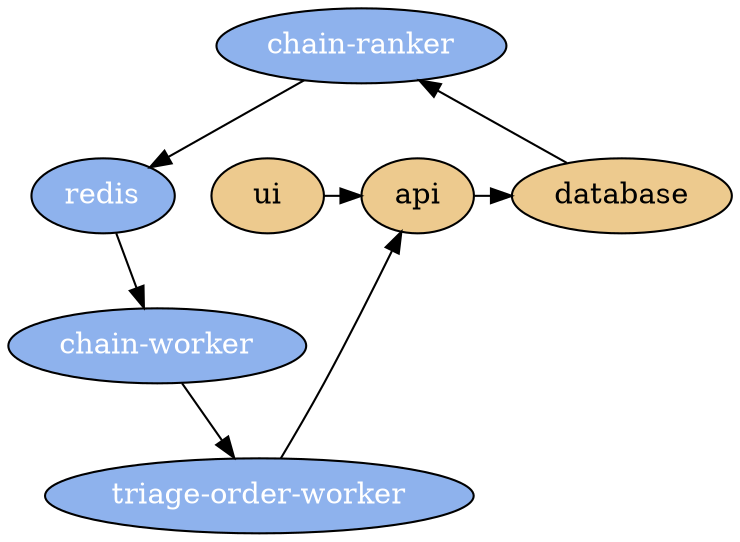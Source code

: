digraph architecture {
  node[fillcolor="#8eb2ed" style="filled" fontcolor="white"];
  chain_ranker[label="chain-ranker"];
  chain_worker[label="chain-worker"];
  triage_order_worker[label="triage-order-worker"];
  redis[label="redis"];

  node[fillcolor="#edca8e" style="filled" fontcolor="black"];
  ui[label="ui"];
  api[label="api"];
  database[label="database"];

  node[fillcolor="white" style="filled" fontcolor="black"];

  subgraph microservices {
    ui -> api;
    api -> database;
    database -> chain_ranker;
    chain_ranker -> redis;
    redis -> chain_worker;
    chain_worker -> triage_order_worker;
    triage_order_worker -> api;

    {rank=same; chain_ranker}
    {rank=same; database, redis, ui, api}
    {rank=same; chain_worker};
    {rank=same; triage_order_worker};
  }
}